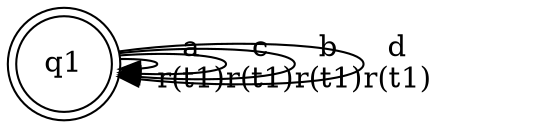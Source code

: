 digraph L {
	qq1[label=q1 shape=doublecircle]
	qq1 -> qq1[label="a\nr(t1)\n"]
	qq1 -> qq1[label="c\nr(t1)\n"]
	qq1 -> qq1[label="b\nr(t1)\n"]
	qq1 -> qq1[label="d\nr(t1)\n"]
}
